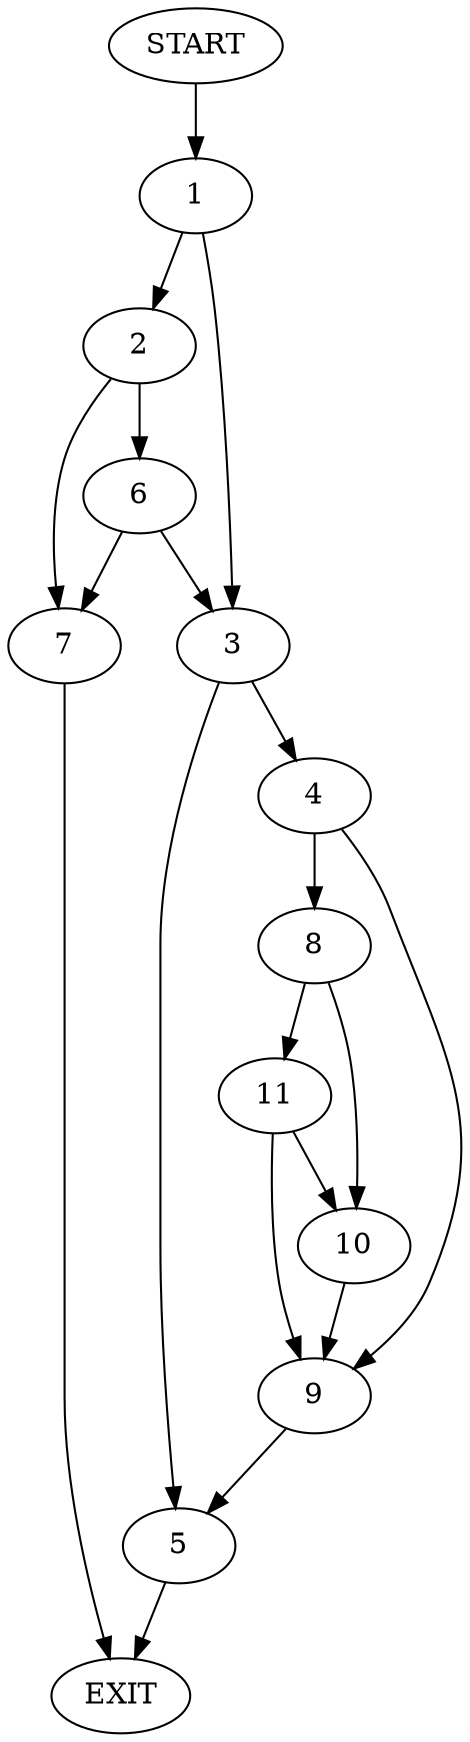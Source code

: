 digraph {
0 [label="START"]
12 [label="EXIT"]
0 -> 1
1 -> 2
1 -> 3
3 -> 4
3 -> 5
2 -> 6
2 -> 7
7 -> 12
6 -> 3
6 -> 7
4 -> 8
4 -> 9
5 -> 12
8 -> 10
8 -> 11
9 -> 5
10 -> 9
11 -> 10
11 -> 9
}
